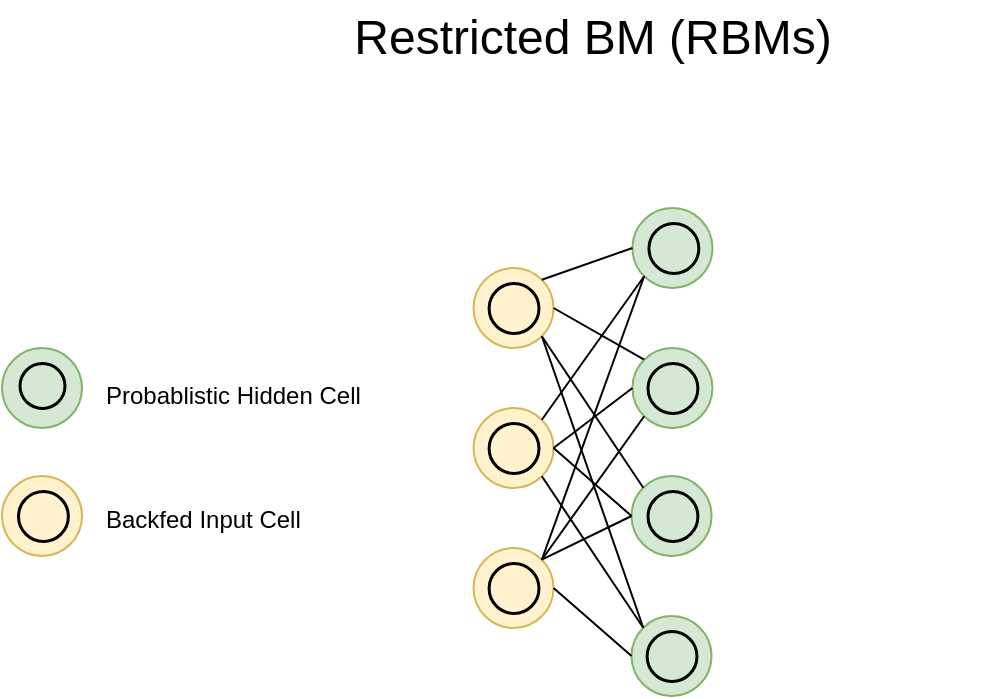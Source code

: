 <mxfile version="20.6.2" type="device"><diagram name="Restricted BM (RBMs)" id="Cied8b77GwMtQXYIOVAX"><mxGraphModel dx="786" dy="572" grid="1" gridSize="10" guides="1" tooltips="1" connect="1" arrows="1" fold="1" page="1" pageScale="1" pageWidth="850" pageHeight="1100" math="0" shadow="0"><root><mxCell id="mVSIeqC3JvL0qc4sICZC-0"/><mxCell id="mVSIeqC3JvL0qc4sICZC-1" parent="mVSIeqC3JvL0qc4sICZC-0"/><mxCell id="mVSIeqC3JvL0qc4sICZC-2" value="&lt;font style=&quot;font-size: 24px;&quot;&gt;Restricted BM (RBMs)&lt;/font&gt;" style="text;html=1;strokeColor=none;fillColor=none;align=center;verticalAlign=middle;whiteSpace=wrap;rounded=0;shadow=1;strokeWidth=1.5;" parent="mVSIeqC3JvL0qc4sICZC-1" vertex="1"><mxGeometry x="232" y="380" width="387" height="30" as="geometry"/></mxCell><mxCell id="mVSIeqC3JvL0qc4sICZC-4" value="" style="group" parent="mVSIeqC3JvL0qc4sICZC-1" vertex="1" connectable="0"><mxGeometry x="130" y="550" width="40" height="40" as="geometry"/></mxCell><mxCell id="mVSIeqC3JvL0qc4sICZC-5" value="" style="ellipse;whiteSpace=wrap;html=1;aspect=fixed;strokeColor=#82b366;fillColor=#d5e8d4;" parent="mVSIeqC3JvL0qc4sICZC-4" vertex="1"><mxGeometry width="40" height="40" as="geometry"/></mxCell><mxCell id="mVSIeqC3JvL0qc4sICZC-6" value="" style="ellipse;whiteSpace=wrap;html=1;aspect=fixed;fillColor=none;strokeWidth=1.5;" parent="mVSIeqC3JvL0qc4sICZC-4" vertex="1"><mxGeometry x="8.765" y="7.53" width="22.47" height="22.47" as="geometry"/></mxCell><mxCell id="mVSIeqC3JvL0qc4sICZC-10" value="" style="group" parent="mVSIeqC3JvL0qc4sICZC-1" vertex="1" connectable="0"><mxGeometry x="130" y="614" width="40" height="40" as="geometry"/></mxCell><mxCell id="mVSIeqC3JvL0qc4sICZC-11" value="" style="ellipse;whiteSpace=wrap;html=1;aspect=fixed;strokeColor=#d6b656;fillColor=#fff2cc;" parent="mVSIeqC3JvL0qc4sICZC-10" vertex="1"><mxGeometry width="40" height="40" as="geometry"/></mxCell><mxCell id="mVSIeqC3JvL0qc4sICZC-12" value="" style="ellipse;whiteSpace=wrap;html=1;aspect=fixed;fillColor=none;strokeWidth=1.5;" parent="mVSIeqC3JvL0qc4sICZC-10" vertex="1"><mxGeometry x="8" y="7.53" width="24.93" height="24.93" as="geometry"/></mxCell><mxCell id="mVSIeqC3JvL0qc4sICZC-128" value="&lt;font style=&quot;font-size: 12px;&quot;&gt;Probablistic Hidden Cell&lt;/font&gt;" style="text;html=1;strokeColor=none;fillColor=none;align=left;verticalAlign=middle;whiteSpace=wrap;rounded=0;shadow=1;strokeWidth=1.5;fontSize=24;" parent="mVSIeqC3JvL0qc4sICZC-1" vertex="1"><mxGeometry x="180" y="555" width="130" height="30" as="geometry"/></mxCell><mxCell id="mVSIeqC3JvL0qc4sICZC-129" value="&lt;font style=&quot;font-size: 12px;&quot;&gt;Backfed Input Cell&lt;/font&gt;" style="text;html=1;strokeColor=none;fillColor=none;align=left;verticalAlign=middle;whiteSpace=wrap;rounded=0;shadow=1;strokeWidth=1.5;fontSize=24;" parent="mVSIeqC3JvL0qc4sICZC-1" vertex="1"><mxGeometry x="180" y="617" width="130" height="30" as="geometry"/></mxCell><mxCell id="W1k0VbxE7siADU5AfPWA-22" value="" style="group" parent="mVSIeqC3JvL0qc4sICZC-1" vertex="1" connectable="0"><mxGeometry x="365.77" y="480" width="119.46" height="244" as="geometry"/></mxCell><mxCell id="mVSIeqC3JvL0qc4sICZC-18" value="" style="ellipse;whiteSpace=wrap;html=1;aspect=fixed;strokeColor=#d6b656;fillColor=#fff2cc;container=0;" parent="W1k0VbxE7siADU5AfPWA-22" vertex="1"><mxGeometry y="170" width="40" height="40" as="geometry"/></mxCell><mxCell id="mVSIeqC3JvL0qc4sICZC-19" value="" style="ellipse;whiteSpace=wrap;html=1;aspect=fixed;fillColor=none;strokeWidth=1.5;container=0;" parent="W1k0VbxE7siADU5AfPWA-22" vertex="1"><mxGeometry x="7.535" y="177.53" width="24.93" height="24.93" as="geometry"/></mxCell><mxCell id="mVSIeqC3JvL0qc4sICZC-21" value="" style="ellipse;whiteSpace=wrap;html=1;aspect=fixed;strokeColor=#d6b656;fillColor=#fff2cc;container=0;" parent="W1k0VbxE7siADU5AfPWA-22" vertex="1"><mxGeometry y="100" width="40" height="40" as="geometry"/></mxCell><mxCell id="mVSIeqC3JvL0qc4sICZC-22" value="" style="ellipse;whiteSpace=wrap;html=1;aspect=fixed;fillColor=none;strokeWidth=1.5;container=0;" parent="W1k0VbxE7siADU5AfPWA-22" vertex="1"><mxGeometry x="7.535" y="107.53" width="24.93" height="24.93" as="geometry"/></mxCell><mxCell id="mVSIeqC3JvL0qc4sICZC-24" value="" style="ellipse;whiteSpace=wrap;html=1;aspect=fixed;strokeColor=#d6b656;fillColor=#fff2cc;container=0;" parent="W1k0VbxE7siADU5AfPWA-22" vertex="1"><mxGeometry y="30" width="40" height="40" as="geometry"/></mxCell><mxCell id="mVSIeqC3JvL0qc4sICZC-25" value="" style="ellipse;whiteSpace=wrap;html=1;aspect=fixed;fillColor=none;strokeWidth=1.5;container=0;" parent="W1k0VbxE7siADU5AfPWA-22" vertex="1"><mxGeometry x="7.535" y="37.53" width="24.93" height="24.93" as="geometry"/></mxCell><mxCell id="mVSIeqC3JvL0qc4sICZC-27" value="" style="ellipse;whiteSpace=wrap;html=1;aspect=fixed;strokeColor=#82b366;fillColor=#d5e8d4;container=0;" parent="W1k0VbxE7siADU5AfPWA-22" vertex="1"><mxGeometry x="79" y="134" width="40" height="40" as="geometry"/></mxCell><mxCell id="mVSIeqC3JvL0qc4sICZC-29" value="" style="ellipse;whiteSpace=wrap;html=1;aspect=fixed;fillColor=none;strokeWidth=1.5;container=0;" parent="W1k0VbxE7siADU5AfPWA-22" vertex="1"><mxGeometry x="87" y="141.53" width="24.93" height="24.93" as="geometry"/></mxCell><mxCell id="mVSIeqC3JvL0qc4sICZC-31" value="" style="ellipse;whiteSpace=wrap;html=1;aspect=fixed;strokeColor=#82b366;fillColor=#d5e8d4;container=0;" parent="W1k0VbxE7siADU5AfPWA-22" vertex="1"><mxGeometry x="79" y="204" width="40" height="40" as="geometry"/></mxCell><mxCell id="mVSIeqC3JvL0qc4sICZC-33" value="" style="ellipse;whiteSpace=wrap;html=1;aspect=fixed;fillColor=none;strokeWidth=1.5;container=0;" parent="W1k0VbxE7siADU5AfPWA-22" vertex="1"><mxGeometry x="86.535" y="211.53" width="24.93" height="24.93" as="geometry"/></mxCell><mxCell id="W1k0VbxE7siADU5AfPWA-4" value="" style="ellipse;whiteSpace=wrap;html=1;aspect=fixed;strokeColor=#82b366;fillColor=#d5e8d4;container=0;" parent="W1k0VbxE7siADU5AfPWA-22" vertex="1"><mxGeometry x="79.46" width="40" height="40" as="geometry"/></mxCell><mxCell id="W1k0VbxE7siADU5AfPWA-5" value="" style="ellipse;whiteSpace=wrap;html=1;aspect=fixed;fillColor=none;strokeWidth=1.5;container=0;" parent="W1k0VbxE7siADU5AfPWA-22" vertex="1"><mxGeometry x="87.46" y="7.53" width="24.93" height="24.93" as="geometry"/></mxCell><mxCell id="W1k0VbxE7siADU5AfPWA-6" value="" style="ellipse;whiteSpace=wrap;html=1;aspect=fixed;strokeColor=#82b366;fillColor=#d5e8d4;container=0;" parent="W1k0VbxE7siADU5AfPWA-22" vertex="1"><mxGeometry x="79.46" y="70" width="40" height="40" as="geometry"/></mxCell><mxCell id="W1k0VbxE7siADU5AfPWA-7" value="" style="ellipse;whiteSpace=wrap;html=1;aspect=fixed;fillColor=none;strokeWidth=1.5;container=0;" parent="W1k0VbxE7siADU5AfPWA-22" vertex="1"><mxGeometry x="86.995" y="77.53" width="24.93" height="24.93" as="geometry"/></mxCell><mxCell id="W1k0VbxE7siADU5AfPWA-9" value="" style="endArrow=none;html=1;rounded=0;fontSize=12;exitX=1;exitY=0;exitDx=0;exitDy=0;entryX=0;entryY=0.5;entryDx=0;entryDy=0;" parent="W1k0VbxE7siADU5AfPWA-22" source="mVSIeqC3JvL0qc4sICZC-24" target="W1k0VbxE7siADU5AfPWA-4" edge="1"><mxGeometry width="50" height="50" relative="1" as="geometry"><mxPoint x="180" y="120" as="sourcePoint"/><mxPoint x="230" y="70" as="targetPoint"/></mxGeometry></mxCell><mxCell id="W1k0VbxE7siADU5AfPWA-10" value="" style="endArrow=none;html=1;rounded=0;fontSize=12;exitX=1;exitY=0.5;exitDx=0;exitDy=0;entryX=0;entryY=0;entryDx=0;entryDy=0;" parent="W1k0VbxE7siADU5AfPWA-22" source="mVSIeqC3JvL0qc4sICZC-24" target="W1k0VbxE7siADU5AfPWA-6" edge="1"><mxGeometry width="50" height="50" relative="1" as="geometry"><mxPoint x="44.142" y="45.858" as="sourcePoint"/><mxPoint x="89.46" y="30" as="targetPoint"/></mxGeometry></mxCell><mxCell id="W1k0VbxE7siADU5AfPWA-11" value="" style="endArrow=none;html=1;rounded=0;fontSize=12;exitX=1;exitY=1;exitDx=0;exitDy=0;entryX=0;entryY=0;entryDx=0;entryDy=0;" parent="W1k0VbxE7siADU5AfPWA-22" source="mVSIeqC3JvL0qc4sICZC-24" target="mVSIeqC3JvL0qc4sICZC-27" edge="1"><mxGeometry width="50" height="50" relative="1" as="geometry"><mxPoint x="44.142" y="74.142" as="sourcePoint"/><mxPoint x="95.318" y="85.858" as="targetPoint"/></mxGeometry></mxCell><mxCell id="W1k0VbxE7siADU5AfPWA-12" value="" style="endArrow=none;html=1;rounded=0;fontSize=12;exitX=1;exitY=1;exitDx=0;exitDy=0;entryX=0;entryY=0;entryDx=0;entryDy=0;" parent="W1k0VbxE7siADU5AfPWA-22" source="mVSIeqC3JvL0qc4sICZC-24" target="mVSIeqC3JvL0qc4sICZC-31" edge="1"><mxGeometry width="50" height="50" relative="1" as="geometry"><mxPoint x="44.142" y="74.142" as="sourcePoint"/><mxPoint x="94.858" y="149.858" as="targetPoint"/></mxGeometry></mxCell><mxCell id="W1k0VbxE7siADU5AfPWA-13" value="" style="endArrow=none;html=1;rounded=0;fontSize=12;exitX=1;exitY=0.5;exitDx=0;exitDy=0;entryX=0;entryY=0.5;entryDx=0;entryDy=0;" parent="W1k0VbxE7siADU5AfPWA-22" source="mVSIeqC3JvL0qc4sICZC-21" target="mVSIeqC3JvL0qc4sICZC-27" edge="1"><mxGeometry width="50" height="50" relative="1" as="geometry"><mxPoint x="44.142" y="74.142" as="sourcePoint"/><mxPoint x="94.858" y="219.858" as="targetPoint"/></mxGeometry></mxCell><mxCell id="W1k0VbxE7siADU5AfPWA-14" value="" style="endArrow=none;html=1;rounded=0;fontSize=12;exitX=1;exitY=0.5;exitDx=0;exitDy=0;entryX=0;entryY=0.5;entryDx=0;entryDy=0;" parent="W1k0VbxE7siADU5AfPWA-22" source="mVSIeqC3JvL0qc4sICZC-18" target="mVSIeqC3JvL0qc4sICZC-31" edge="1"><mxGeometry width="50" height="50" relative="1" as="geometry"><mxPoint x="50" y="130" as="sourcePoint"/><mxPoint x="89" y="164" as="targetPoint"/></mxGeometry></mxCell><mxCell id="W1k0VbxE7siADU5AfPWA-15" value="" style="endArrow=none;html=1;rounded=0;fontSize=12;exitX=1;exitY=0;exitDx=0;exitDy=0;entryX=0;entryY=0.5;entryDx=0;entryDy=0;" parent="W1k0VbxE7siADU5AfPWA-22" source="mVSIeqC3JvL0qc4sICZC-18" target="mVSIeqC3JvL0qc4sICZC-27" edge="1"><mxGeometry width="50" height="50" relative="1" as="geometry"><mxPoint x="50" y="200" as="sourcePoint"/><mxPoint x="89" y="234" as="targetPoint"/></mxGeometry></mxCell><mxCell id="W1k0VbxE7siADU5AfPWA-16" value="" style="endArrow=none;html=1;rounded=0;fontSize=12;exitX=1;exitY=0;exitDx=0;exitDy=0;entryX=0;entryY=1;entryDx=0;entryDy=0;" parent="W1k0VbxE7siADU5AfPWA-22" source="mVSIeqC3JvL0qc4sICZC-18" target="W1k0VbxE7siADU5AfPWA-6" edge="1"><mxGeometry width="50" height="50" relative="1" as="geometry"><mxPoint x="44.142" y="185.858" as="sourcePoint"/><mxPoint x="89" y="164" as="targetPoint"/></mxGeometry></mxCell><mxCell id="W1k0VbxE7siADU5AfPWA-17" value="" style="endArrow=none;html=1;rounded=0;fontSize=12;exitX=1;exitY=0;exitDx=0;exitDy=0;entryX=0;entryY=1;entryDx=0;entryDy=0;" parent="W1k0VbxE7siADU5AfPWA-22" source="mVSIeqC3JvL0qc4sICZC-18" target="W1k0VbxE7siADU5AfPWA-4" edge="1"><mxGeometry width="50" height="50" relative="1" as="geometry"><mxPoint x="44.142" y="185.858" as="sourcePoint"/><mxPoint x="95.318" y="114.142" as="targetPoint"/></mxGeometry></mxCell><mxCell id="W1k0VbxE7siADU5AfPWA-19" value="" style="endArrow=none;html=1;rounded=0;fontSize=12;exitX=1;exitY=0;exitDx=0;exitDy=0;entryX=0;entryY=1;entryDx=0;entryDy=0;" parent="W1k0VbxE7siADU5AfPWA-22" source="mVSIeqC3JvL0qc4sICZC-21" target="W1k0VbxE7siADU5AfPWA-4" edge="1"><mxGeometry width="50" height="50" relative="1" as="geometry"><mxPoint x="44.142" y="185.858" as="sourcePoint"/><mxPoint x="95.318" y="44.142" as="targetPoint"/></mxGeometry></mxCell><mxCell id="W1k0VbxE7siADU5AfPWA-20" value="" style="endArrow=none;html=1;rounded=0;fontSize=12;exitX=1;exitY=1;exitDx=0;exitDy=0;entryX=0;entryY=0;entryDx=0;entryDy=0;" parent="W1k0VbxE7siADU5AfPWA-22" source="mVSIeqC3JvL0qc4sICZC-21" target="mVSIeqC3JvL0qc4sICZC-31" edge="1"><mxGeometry width="50" height="50" relative="1" as="geometry"><mxPoint x="44.142" y="115.858" as="sourcePoint"/><mxPoint x="95.318" y="44.142" as="targetPoint"/></mxGeometry></mxCell><mxCell id="W1k0VbxE7siADU5AfPWA-21" value="" style="endArrow=none;html=1;rounded=0;fontSize=12;exitX=1;exitY=0.5;exitDx=0;exitDy=0;entryX=0;entryY=0.5;entryDx=0;entryDy=0;" parent="W1k0VbxE7siADU5AfPWA-22" source="mVSIeqC3JvL0qc4sICZC-21" target="W1k0VbxE7siADU5AfPWA-6" edge="1"><mxGeometry width="50" height="50" relative="1" as="geometry"><mxPoint x="44.142" y="144.142" as="sourcePoint"/><mxPoint x="94.858" y="219.858" as="targetPoint"/></mxGeometry></mxCell></root></mxGraphModel></diagram></mxfile>